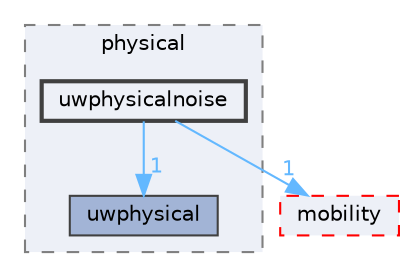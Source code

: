 digraph "uwphysicalnoise"
{
 // LATEX_PDF_SIZE
  bgcolor="transparent";
  edge [fontname=Helvetica,fontsize=10,labelfontname=Helvetica,labelfontsize=10];
  node [fontname=Helvetica,fontsize=10,shape=box,height=0.2,width=0.4];
  compound=true
  subgraph clusterdir_72e4c916a7f28a58468fd1f36d6e4463 {
    graph [ bgcolor="#edf0f7", pencolor="grey50", label="physical", fontname=Helvetica,fontsize=10 style="filled,dashed", URL="dir_72e4c916a7f28a58468fd1f36d6e4463.html",tooltip=""]
  dir_f5ccdf756ef3a433f609c62d0334c2ff [label="uwphysical", fillcolor="#a2b4d6", color="grey25", style="filled", URL="dir_f5ccdf756ef3a433f609c62d0334c2ff.html",tooltip=""];
  dir_f5cb6d352f98357a4cf24135c0a58113 [label="uwphysicalnoise", fillcolor="#edf0f7", color="grey25", style="filled,bold", URL="dir_f5cb6d352f98357a4cf24135c0a58113.html",tooltip=""];
  }
  dir_741ab5b83fa2a202382e246d38fc7bcc [label="mobility", fillcolor="#edf0f7", color="red", style="filled,dashed", URL="dir_741ab5b83fa2a202382e246d38fc7bcc.html",tooltip=""];
  dir_f5cb6d352f98357a4cf24135c0a58113->dir_741ab5b83fa2a202382e246d38fc7bcc [headlabel="1", labeldistance=1.5 headhref="dir_000080_000007.html" href="dir_000080_000007.html" color="steelblue1" fontcolor="steelblue1"];
  dir_f5cb6d352f98357a4cf24135c0a58113->dir_f5ccdf756ef3a433f609c62d0334c2ff [headlabel="1", labeldistance=1.5 headhref="dir_000080_000077.html" href="dir_000080_000077.html" color="steelblue1" fontcolor="steelblue1"];
}
